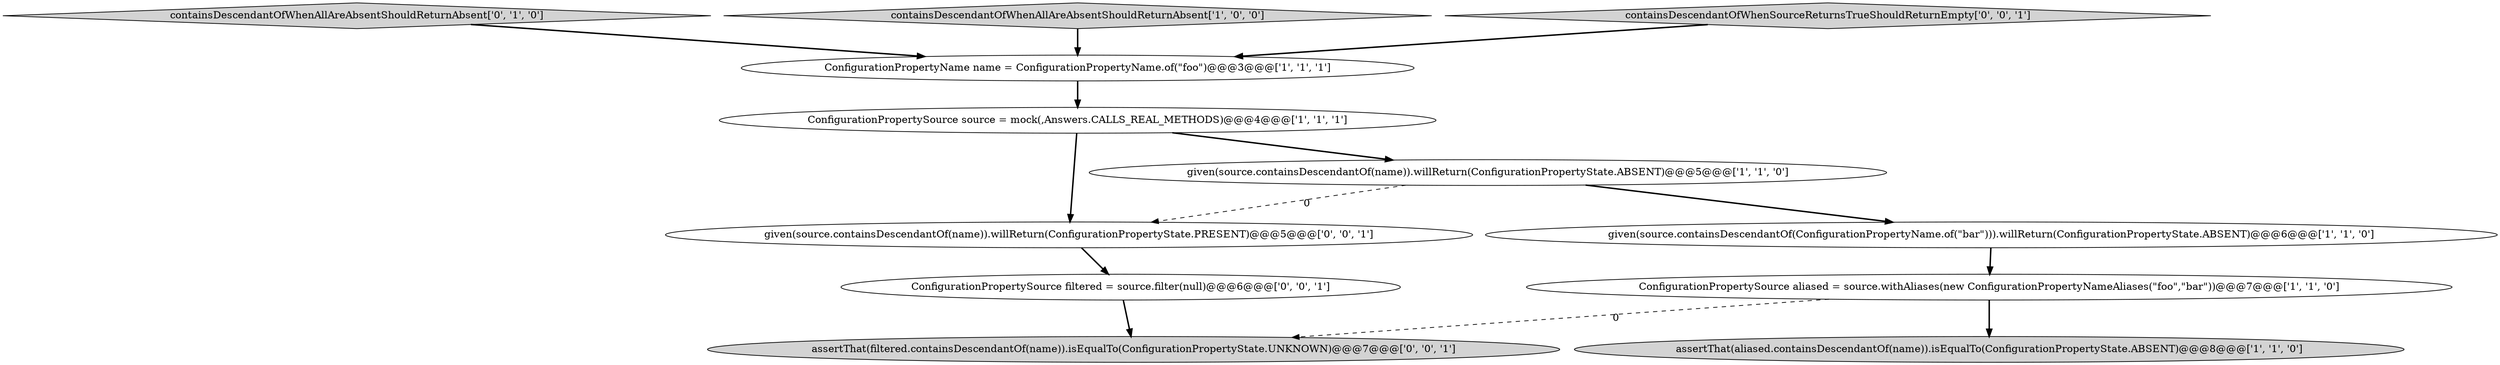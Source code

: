 digraph {
8 [style = filled, label = "given(source.containsDescendantOf(name)).willReturn(ConfigurationPropertyState.PRESENT)@@@5@@@['0', '0', '1']", fillcolor = white, shape = ellipse image = "AAA0AAABBB3BBB"];
1 [style = filled, label = "ConfigurationPropertySource aliased = source.withAliases(new ConfigurationPropertyNameAliases(\"foo\",\"bar\"))@@@7@@@['1', '1', '0']", fillcolor = white, shape = ellipse image = "AAA0AAABBB1BBB"];
3 [style = filled, label = "given(source.containsDescendantOf(name)).willReturn(ConfigurationPropertyState.ABSENT)@@@5@@@['1', '1', '0']", fillcolor = white, shape = ellipse image = "AAA0AAABBB1BBB"];
6 [style = filled, label = "ConfigurationPropertyName name = ConfigurationPropertyName.of(\"foo\")@@@3@@@['1', '1', '1']", fillcolor = white, shape = ellipse image = "AAA0AAABBB1BBB"];
2 [style = filled, label = "ConfigurationPropertySource source = mock(,Answers.CALLS_REAL_METHODS)@@@4@@@['1', '1', '1']", fillcolor = white, shape = ellipse image = "AAA0AAABBB1BBB"];
4 [style = filled, label = "given(source.containsDescendantOf(ConfigurationPropertyName.of(\"bar\"))).willReturn(ConfigurationPropertyState.ABSENT)@@@6@@@['1', '1', '0']", fillcolor = white, shape = ellipse image = "AAA0AAABBB1BBB"];
7 [style = filled, label = "containsDescendantOfWhenAllAreAbsentShouldReturnAbsent['0', '1', '0']", fillcolor = lightgray, shape = diamond image = "AAA0AAABBB2BBB"];
9 [style = filled, label = "assertThat(filtered.containsDescendantOf(name)).isEqualTo(ConfigurationPropertyState.UNKNOWN)@@@7@@@['0', '0', '1']", fillcolor = lightgray, shape = ellipse image = "AAA0AAABBB3BBB"];
11 [style = filled, label = "ConfigurationPropertySource filtered = source.filter(null)@@@6@@@['0', '0', '1']", fillcolor = white, shape = ellipse image = "AAA0AAABBB3BBB"];
0 [style = filled, label = "containsDescendantOfWhenAllAreAbsentShouldReturnAbsent['1', '0', '0']", fillcolor = lightgray, shape = diamond image = "AAA0AAABBB1BBB"];
10 [style = filled, label = "containsDescendantOfWhenSourceReturnsTrueShouldReturnEmpty['0', '0', '1']", fillcolor = lightgray, shape = diamond image = "AAA0AAABBB3BBB"];
5 [style = filled, label = "assertThat(aliased.containsDescendantOf(name)).isEqualTo(ConfigurationPropertyState.ABSENT)@@@8@@@['1', '1', '0']", fillcolor = lightgray, shape = ellipse image = "AAA0AAABBB1BBB"];
1->5 [style = bold, label=""];
3->8 [style = dashed, label="0"];
1->9 [style = dashed, label="0"];
4->1 [style = bold, label=""];
7->6 [style = bold, label=""];
11->9 [style = bold, label=""];
8->11 [style = bold, label=""];
0->6 [style = bold, label=""];
3->4 [style = bold, label=""];
10->6 [style = bold, label=""];
2->3 [style = bold, label=""];
2->8 [style = bold, label=""];
6->2 [style = bold, label=""];
}
